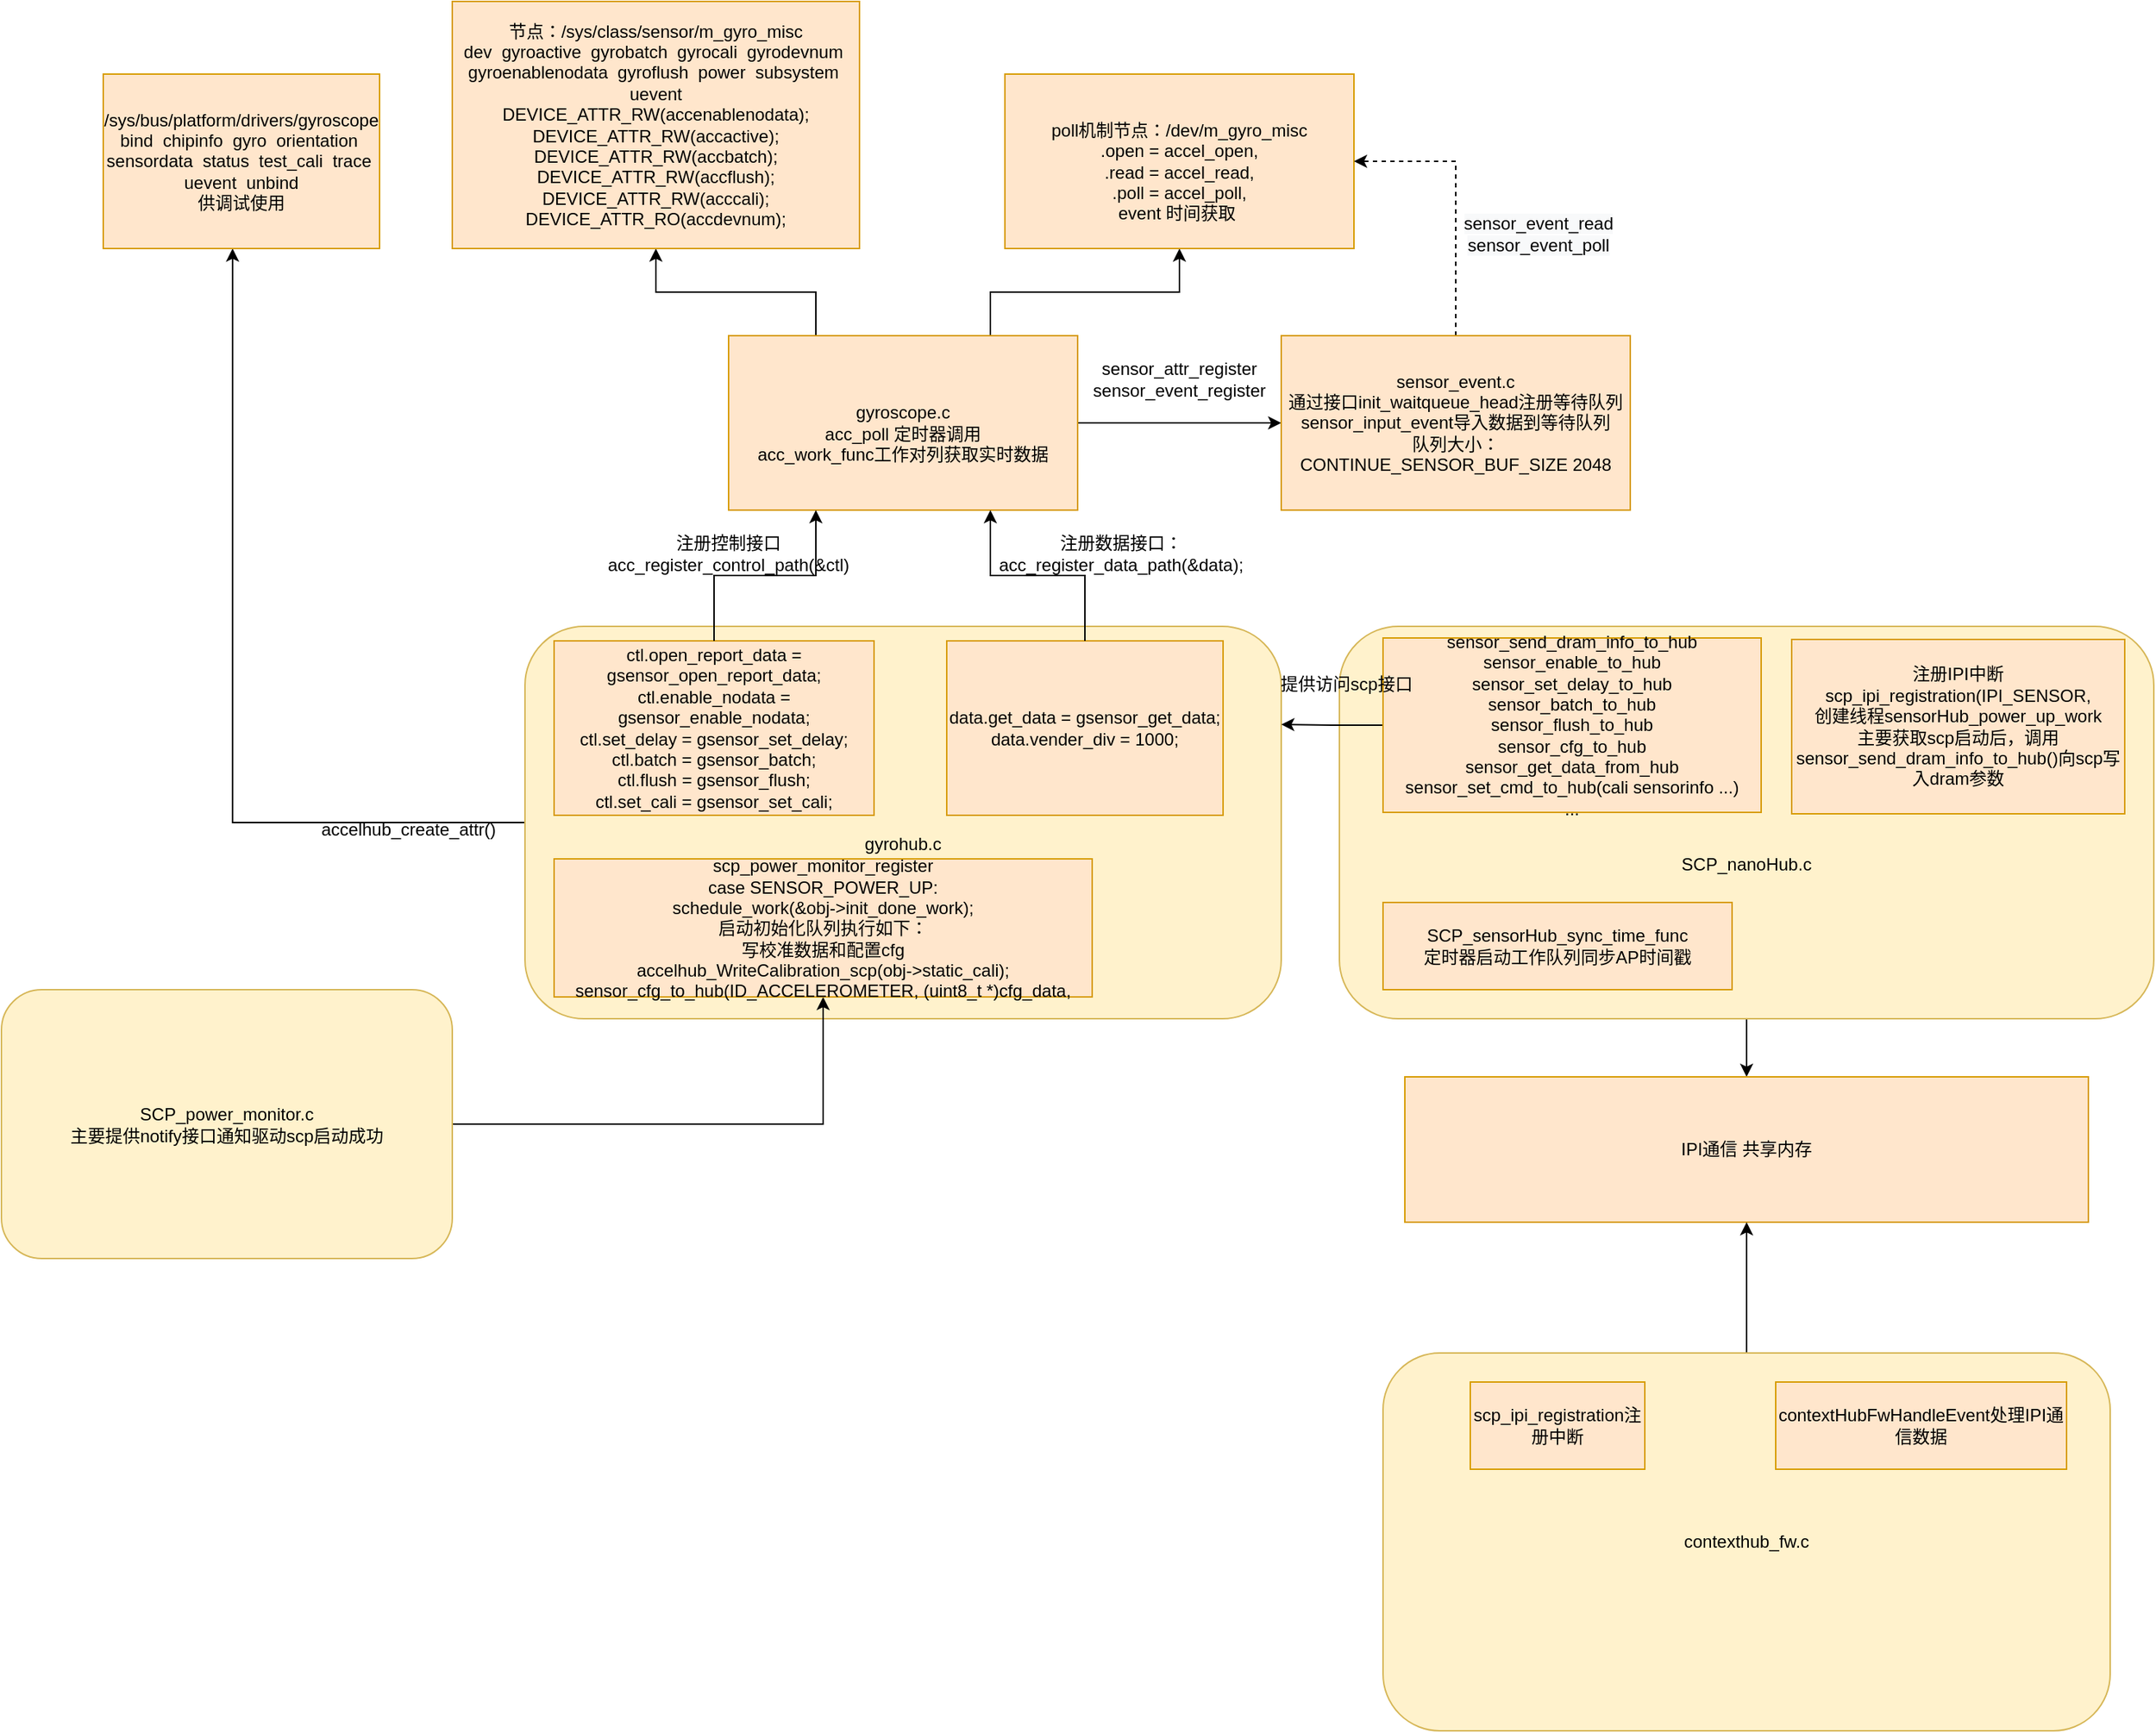 <mxfile version="13.6.2" type="device"><diagram id="6w6ve9ANnkuApDmhDiQh" name="Page-1"><mxGraphModel dx="2249" dy="822" grid="1" gridSize="10" guides="1" tooltips="1" connect="1" arrows="1" fold="1" page="1" pageScale="1" pageWidth="827" pageHeight="1169" math="0" shadow="0"><root><mxCell id="0"/><mxCell id="1" parent="0"/><mxCell id="DToXyuPnXuyzEdA9bK23-17" style="edgeStyle=orthogonalEdgeStyle;rounded=0;orthogonalLoop=1;jettySize=auto;html=1;exitX=0.25;exitY=0;exitDx=0;exitDy=0;entryX=0.5;entryY=1;entryDx=0;entryDy=0;" edge="1" parent="1" source="DToXyuPnXuyzEdA9bK23-1" target="DToXyuPnXuyzEdA9bK23-3"><mxGeometry relative="1" as="geometry"/></mxCell><mxCell id="DToXyuPnXuyzEdA9bK23-18" style="edgeStyle=orthogonalEdgeStyle;rounded=0;orthogonalLoop=1;jettySize=auto;html=1;exitX=0.75;exitY=0;exitDx=0;exitDy=0;entryX=0.5;entryY=1;entryDx=0;entryDy=0;" edge="1" parent="1" source="DToXyuPnXuyzEdA9bK23-1" target="DToXyuPnXuyzEdA9bK23-2"><mxGeometry relative="1" as="geometry"/></mxCell><mxCell id="DToXyuPnXuyzEdA9bK23-26" style="edgeStyle=orthogonalEdgeStyle;rounded=0;orthogonalLoop=1;jettySize=auto;html=1;entryX=0;entryY=0.5;entryDx=0;entryDy=0;" edge="1" parent="1" source="DToXyuPnXuyzEdA9bK23-1" target="DToXyuPnXuyzEdA9bK23-24"><mxGeometry relative="1" as="geometry"/></mxCell><mxCell id="DToXyuPnXuyzEdA9bK23-1" value="&lt;br&gt;gyroscope.c&lt;br&gt;acc_poll 定时器调用&lt;br&gt;acc_work_func工作对列获取实时数据" style="rounded=0;whiteSpace=wrap;html=1;fillColor=#ffe6cc;strokeColor=#d79b00;" vertex="1" parent="1"><mxGeometry x="290" y="260" width="240" height="120" as="geometry"/></mxCell><mxCell id="DToXyuPnXuyzEdA9bK23-2" value="&lt;br&gt;poll机制节点：/dev/m_gyro_misc&lt;br&gt;&lt;div&gt;&lt;span&gt;&#9;&lt;/span&gt;.open = accel_open,&lt;/div&gt;&lt;div&gt;&lt;span&gt;&#9;&lt;/span&gt;.read = accel_read,&lt;/div&gt;&lt;div&gt;&lt;span&gt;&#9;&lt;/span&gt;.poll = accel_poll,&lt;/div&gt;event 时间获取&amp;nbsp;" style="rounded=0;whiteSpace=wrap;html=1;fillColor=#ffe6cc;strokeColor=#d79b00;" vertex="1" parent="1"><mxGeometry x="480" y="80" width="240" height="120" as="geometry"/></mxCell><mxCell id="DToXyuPnXuyzEdA9bK23-3" value="节点：/sys/class/sensor/m_gyro_misc&lt;br&gt;dev&amp;nbsp; gyroactive&amp;nbsp; gyrobatch&amp;nbsp; gyrocali&amp;nbsp; gyrodevnum&amp;nbsp; gyroenablenodata&amp;nbsp; gyroflush&amp;nbsp; power&amp;nbsp; subsystem&amp;nbsp; uevent&lt;br&gt;&lt;div&gt;DEVICE_ATTR_RW(accenablenodata);&lt;/div&gt;&lt;div&gt;DEVICE_ATTR_RW(accactive);&lt;/div&gt;&lt;div&gt;DEVICE_ATTR_RW(accbatch);&lt;/div&gt;&lt;div&gt;DEVICE_ATTR_RW(accflush);&lt;/div&gt;&lt;div&gt;DEVICE_ATTR_RW(acccali);&lt;/div&gt;&lt;div&gt;DEVICE_ATTR_RO(accdevnum);&lt;/div&gt;" style="rounded=0;whiteSpace=wrap;html=1;fillColor=#ffe6cc;strokeColor=#d79b00;" vertex="1" parent="1"><mxGeometry x="100" y="30" width="280" height="170" as="geometry"/></mxCell><mxCell id="DToXyuPnXuyzEdA9bK23-9" value="注册控制接口acc_register_control_path(&amp;amp;ctl)" style="text;html=1;strokeColor=none;fillColor=none;align=center;verticalAlign=middle;whiteSpace=wrap;rounded=0;" vertex="1" parent="1"><mxGeometry x="270" y="400" width="40" height="20" as="geometry"/></mxCell><mxCell id="DToXyuPnXuyzEdA9bK23-15" value="注册数据接口：&lt;br&gt;acc_register_data_path(&amp;amp;data);" style="text;html=1;strokeColor=none;fillColor=none;align=center;verticalAlign=middle;whiteSpace=wrap;rounded=0;" vertex="1" parent="1"><mxGeometry x="540" y="400" width="40" height="20" as="geometry"/></mxCell><mxCell id="DToXyuPnXuyzEdA9bK23-23" style="edgeStyle=orthogonalEdgeStyle;rounded=0;orthogonalLoop=1;jettySize=auto;html=1;exitX=0;exitY=0.5;exitDx=0;exitDy=0;entryX=0.468;entryY=1;entryDx=0;entryDy=0;entryPerimeter=0;" edge="1" parent="1" source="DToXyuPnXuyzEdA9bK23-16" target="DToXyuPnXuyzEdA9bK23-19"><mxGeometry relative="1" as="geometry"/></mxCell><mxCell id="DToXyuPnXuyzEdA9bK23-16" value="&lt;br&gt;&lt;br&gt;gyrohub.c" style="rounded=1;whiteSpace=wrap;html=1;fillColor=#fff2cc;strokeColor=#d6b656;" vertex="1" parent="1"><mxGeometry x="150" y="460" width="520" height="270" as="geometry"/></mxCell><mxCell id="DToXyuPnXuyzEdA9bK23-4" value="&lt;div&gt;&lt;span&gt;&#9;&lt;/span&gt;ctl.open_report_data = gsensor_open_report_data;&lt;/div&gt;&lt;div&gt;&lt;span&gt;&#9;&lt;/span&gt;ctl.enable_nodata = gsensor_enable_nodata;&lt;/div&gt;&lt;div&gt;&lt;span&gt;&#9;&lt;/span&gt;ctl.set_delay = gsensor_set_delay;&lt;/div&gt;&lt;div&gt;&lt;span&gt;&#9;&lt;/span&gt;ctl.batch = gsensor_batch;&lt;/div&gt;&lt;div&gt;&lt;span&gt;&#9;&lt;/span&gt;ctl.flush = gsensor_flush;&lt;/div&gt;&lt;div&gt;&lt;span&gt;&#9;&lt;/span&gt;ctl.set_cali = gsensor_set_cali;&lt;/div&gt;" style="rounded=0;whiteSpace=wrap;html=1;fillColor=#ffe6cc;strokeColor=#d79b00;" vertex="1" parent="1"><mxGeometry x="170" y="470" width="220" height="120" as="geometry"/></mxCell><mxCell id="DToXyuPnXuyzEdA9bK23-7" style="edgeStyle=orthogonalEdgeStyle;rounded=0;orthogonalLoop=1;jettySize=auto;html=1;exitX=0.5;exitY=0;exitDx=0;exitDy=0;entryX=0.25;entryY=1;entryDx=0;entryDy=0;" edge="1" parent="1" source="DToXyuPnXuyzEdA9bK23-4" target="DToXyuPnXuyzEdA9bK23-1"><mxGeometry relative="1" as="geometry"/></mxCell><mxCell id="DToXyuPnXuyzEdA9bK23-13" value="&lt;div&gt;&lt;span&gt;&#9;&lt;/span&gt;data.get_data = gsensor_get_data;&lt;/div&gt;&lt;div&gt;&lt;span&gt;&#9;&lt;/span&gt;data.vender_div = 1000;&lt;/div&gt;" style="rounded=0;whiteSpace=wrap;html=1;fillColor=#ffe6cc;strokeColor=#d79b00;" vertex="1" parent="1"><mxGeometry x="440" y="470" width="190" height="120" as="geometry"/></mxCell><mxCell id="DToXyuPnXuyzEdA9bK23-14" style="edgeStyle=orthogonalEdgeStyle;rounded=0;orthogonalLoop=1;jettySize=auto;html=1;exitX=0.5;exitY=0;exitDx=0;exitDy=0;entryX=0.75;entryY=1;entryDx=0;entryDy=0;" edge="1" parent="1" source="DToXyuPnXuyzEdA9bK23-13" target="DToXyuPnXuyzEdA9bK23-1"><mxGeometry relative="1" as="geometry"/></mxCell><mxCell id="DToXyuPnXuyzEdA9bK23-19" value="/sys/bus/platform/drivers/gyroscope&lt;br&gt;bind&amp;nbsp; chipinfo&amp;nbsp; gyro&amp;nbsp; orientation&amp;nbsp; sensordata&amp;nbsp; status&amp;nbsp; test_cali&amp;nbsp; trace&amp;nbsp; uevent&amp;nbsp; unbind&lt;br&gt;供调试使用" style="rounded=0;whiteSpace=wrap;html=1;fillColor=#ffe6cc;strokeColor=#d79b00;" vertex="1" parent="1"><mxGeometry x="-140" y="80" width="190" height="120" as="geometry"/></mxCell><mxCell id="DToXyuPnXuyzEdA9bK23-21" value="accelhub_create_attr()" style="text;html=1;strokeColor=none;fillColor=none;align=center;verticalAlign=middle;whiteSpace=wrap;rounded=0;" vertex="1" parent="1"><mxGeometry x="50" y="590" width="40" height="20" as="geometry"/></mxCell><mxCell id="DToXyuPnXuyzEdA9bK23-28" style="edgeStyle=orthogonalEdgeStyle;rounded=0;orthogonalLoop=1;jettySize=auto;html=1;exitX=0.5;exitY=0;exitDx=0;exitDy=0;entryX=1;entryY=0.5;entryDx=0;entryDy=0;dashed=1;" edge="1" parent="1" source="DToXyuPnXuyzEdA9bK23-24" target="DToXyuPnXuyzEdA9bK23-2"><mxGeometry relative="1" as="geometry"/></mxCell><mxCell id="DToXyuPnXuyzEdA9bK23-24" value="sensor_event.c&lt;br&gt;通过接口init_waitqueue_head注册等待队列&lt;br&gt;sensor_input_event导入数据到等待队列&lt;br&gt;队列大小：CONTINUE_SENSOR_BUF_SIZE&lt;span&gt;&#9;&lt;/span&gt;2048" style="rounded=0;whiteSpace=wrap;html=1;fillColor=#ffe6cc;strokeColor=#d79b00;" vertex="1" parent="1"><mxGeometry x="670" y="260" width="240" height="120" as="geometry"/></mxCell><mxCell id="DToXyuPnXuyzEdA9bK23-25" value="sensor_attr_register&lt;br&gt;sensor_event_register" style="text;html=1;strokeColor=none;fillColor=none;align=center;verticalAlign=middle;whiteSpace=wrap;rounded=0;" vertex="1" parent="1"><mxGeometry x="580" y="280" width="40" height="20" as="geometry"/></mxCell><mxCell id="DToXyuPnXuyzEdA9bK23-29" value="&#10;&#10;&lt;span style=&quot;color: rgb(0, 0, 0); font-family: helvetica; font-size: 12px; font-style: normal; font-weight: 400; letter-spacing: normal; text-align: center; text-indent: 0px; text-transform: none; word-spacing: 0px; background-color: rgb(248, 249, 250); display: inline; float: none;&quot;&gt;sensor_event_read&lt;/span&gt;&lt;br style=&quot;color: rgb(0, 0, 0); font-family: helvetica; font-size: 12px; font-style: normal; font-weight: 400; letter-spacing: normal; text-align: center; text-indent: 0px; text-transform: none; word-spacing: 0px; background-color: rgb(248, 249, 250);&quot;&gt;&lt;span style=&quot;color: rgb(0, 0, 0); font-family: helvetica; font-size: 12px; font-style: normal; font-weight: 400; letter-spacing: normal; text-align: center; text-indent: 0px; text-transform: none; word-spacing: 0px; background-color: rgb(248, 249, 250); display: inline; float: none;&quot;&gt;sensor_event_poll&lt;/span&gt;&#10;&#10;" style="text;html=1;strokeColor=none;fillColor=none;align=center;verticalAlign=middle;whiteSpace=wrap;rounded=0;" vertex="1" parent="1"><mxGeometry x="827" y="180" width="40" height="20" as="geometry"/></mxCell><mxCell id="DToXyuPnXuyzEdA9bK23-37" style="edgeStyle=orthogonalEdgeStyle;rounded=0;orthogonalLoop=1;jettySize=auto;html=1;exitX=0.5;exitY=1;exitDx=0;exitDy=0;entryX=0.5;entryY=0;entryDx=0;entryDy=0;shadow=0;sketch=0;" edge="1" parent="1" source="DToXyuPnXuyzEdA9bK23-31" target="DToXyuPnXuyzEdA9bK23-36"><mxGeometry relative="1" as="geometry"/></mxCell><mxCell id="DToXyuPnXuyzEdA9bK23-31" value="&lt;br&gt;&lt;br&gt;&lt;br&gt;&lt;br&gt;SCP_nanoHub.c" style="rounded=1;whiteSpace=wrap;html=1;fillColor=#fff2cc;strokeColor=#d6b656;" vertex="1" parent="1"><mxGeometry x="710" y="460" width="560" height="270" as="geometry"/></mxCell><mxCell id="DToXyuPnXuyzEdA9bK23-33" style="edgeStyle=orthogonalEdgeStyle;rounded=0;orthogonalLoop=1;jettySize=auto;html=1;exitX=0;exitY=0.5;exitDx=0;exitDy=0;entryX=1;entryY=0.25;entryDx=0;entryDy=0;" edge="1" parent="1" source="DToXyuPnXuyzEdA9bK23-30" target="DToXyuPnXuyzEdA9bK23-16"><mxGeometry relative="1" as="geometry"/></mxCell><mxCell id="DToXyuPnXuyzEdA9bK23-30" value="sensor_send_dram_info_to_hub&lt;br&gt;sensor_enable_to_hub&lt;br&gt;sensor_set_delay_to_hub&lt;br&gt;sensor_batch_to_hub&lt;br&gt;sensor_flush_to_hub&lt;br&gt;sensor_cfg_to_hub&lt;br&gt;sensor_get_data_from_hub&lt;br&gt;sensor_set_cmd_to_hub(cali sensorinfo ...)&lt;br&gt;..." style="rounded=0;whiteSpace=wrap;html=1;fillColor=#ffe6cc;strokeColor=#d79b00;" vertex="1" parent="1"><mxGeometry x="740" y="468" width="260" height="120" as="geometry"/></mxCell><mxCell id="DToXyuPnXuyzEdA9bK23-34" value="提供访问scp接口" style="text;html=1;strokeColor=none;fillColor=none;align=center;verticalAlign=middle;whiteSpace=wrap;rounded=0;" vertex="1" parent="1"><mxGeometry x="660" y="490" width="110" height="20" as="geometry"/></mxCell><mxCell id="DToXyuPnXuyzEdA9bK23-35" value="SCP_sensorHub_sync_time_func&lt;br&gt;定时器启动工作队列同步AP时间戳" style="rounded=0;whiteSpace=wrap;html=1;fillColor=#ffe6cc;strokeColor=#d79b00;" vertex="1" parent="1"><mxGeometry x="740" y="650" width="240" height="60" as="geometry"/></mxCell><mxCell id="DToXyuPnXuyzEdA9bK23-36" value="IPI通信 共享内存" style="rounded=0;whiteSpace=wrap;html=1;fillColor=#ffe6cc;strokeColor=#d79b00;" vertex="1" parent="1"><mxGeometry x="755" y="770" width="470" height="100" as="geometry"/></mxCell><mxCell id="DToXyuPnXuyzEdA9bK23-43" style="edgeStyle=orthogonalEdgeStyle;rounded=0;orthogonalLoop=1;jettySize=auto;html=1;exitX=1;exitY=0.5;exitDx=0;exitDy=0;entryX=0.5;entryY=1;entryDx=0;entryDy=0;" edge="1" parent="1" source="DToXyuPnXuyzEdA9bK23-38" target="DToXyuPnXuyzEdA9bK23-41"><mxGeometry relative="1" as="geometry"/></mxCell><mxCell id="DToXyuPnXuyzEdA9bK23-38" value="SCP_power_monitor.c&lt;br&gt;主要提供notify接口通知驱动scp启动成功" style="rounded=1;whiteSpace=wrap;html=1;fillColor=#fff2cc;strokeColor=#d6b656;" vertex="1" parent="1"><mxGeometry x="-210" y="710" width="310" height="185" as="geometry"/></mxCell><mxCell id="DToXyuPnXuyzEdA9bK23-41" value="scp_power_monitor_register&lt;br&gt;case SENSOR_POWER_UP:&lt;br&gt;schedule_work(&amp;amp;obj-&amp;gt;init_done_work);&lt;br&gt;启动初始化队列执行如下：&lt;br&gt;写校准数据和配置cfg&lt;br&gt;accelhub_WriteCalibration_scp(obj-&amp;gt;static_cali);&lt;br&gt;sensor_cfg_to_hub(ID_ACCELEROMETER, (uint8_t *)cfg_data," style="rounded=0;whiteSpace=wrap;html=1;fillColor=#ffe6cc;strokeColor=#d79b00;" vertex="1" parent="1"><mxGeometry x="170" y="620" width="370" height="95" as="geometry"/></mxCell><mxCell id="DToXyuPnXuyzEdA9bK23-44" value="注册IPI中断&lt;br&gt;scp_ipi_registration(IPI_SENSOR,&lt;br&gt;创建线程sensorHub_power_up_work&lt;br&gt;主要获取scp启动后，调用sensor_send_dram_info_to_hub()向scp写入dram参数" style="rounded=0;whiteSpace=wrap;html=1;fillColor=#ffe6cc;strokeColor=#d79b00;" vertex="1" parent="1"><mxGeometry x="1021" y="469" width="229" height="120" as="geometry"/></mxCell><mxCell id="DToXyuPnXuyzEdA9bK23-47" value="" style="edgeStyle=orthogonalEdgeStyle;rounded=0;sketch=0;orthogonalLoop=1;jettySize=auto;html=1;shadow=0;" edge="1" parent="1" source="DToXyuPnXuyzEdA9bK23-45" target="DToXyuPnXuyzEdA9bK23-36"><mxGeometry relative="1" as="geometry"/></mxCell><mxCell id="DToXyuPnXuyzEdA9bK23-45" value="contexthub_fw.c" style="rounded=1;whiteSpace=wrap;html=1;fillColor=#fff2cc;strokeColor=#d6b656;" vertex="1" parent="1"><mxGeometry x="740" y="960" width="500" height="260" as="geometry"/></mxCell><mxCell id="DToXyuPnXuyzEdA9bK23-48" value="scp_ipi_registration注册中断" style="rounded=0;whiteSpace=wrap;html=1;fillColor=#ffe6cc;strokeColor=#d79b00;" vertex="1" parent="1"><mxGeometry x="800" y="980" width="120" height="60" as="geometry"/></mxCell><mxCell id="DToXyuPnXuyzEdA9bK23-49" value="contextHubFwHandleEvent处理IPI通信数据" style="rounded=0;whiteSpace=wrap;html=1;fillColor=#ffe6cc;strokeColor=#d79b00;" vertex="1" parent="1"><mxGeometry x="1010" y="980" width="200" height="60" as="geometry"/></mxCell></root></mxGraphModel></diagram></mxfile>
